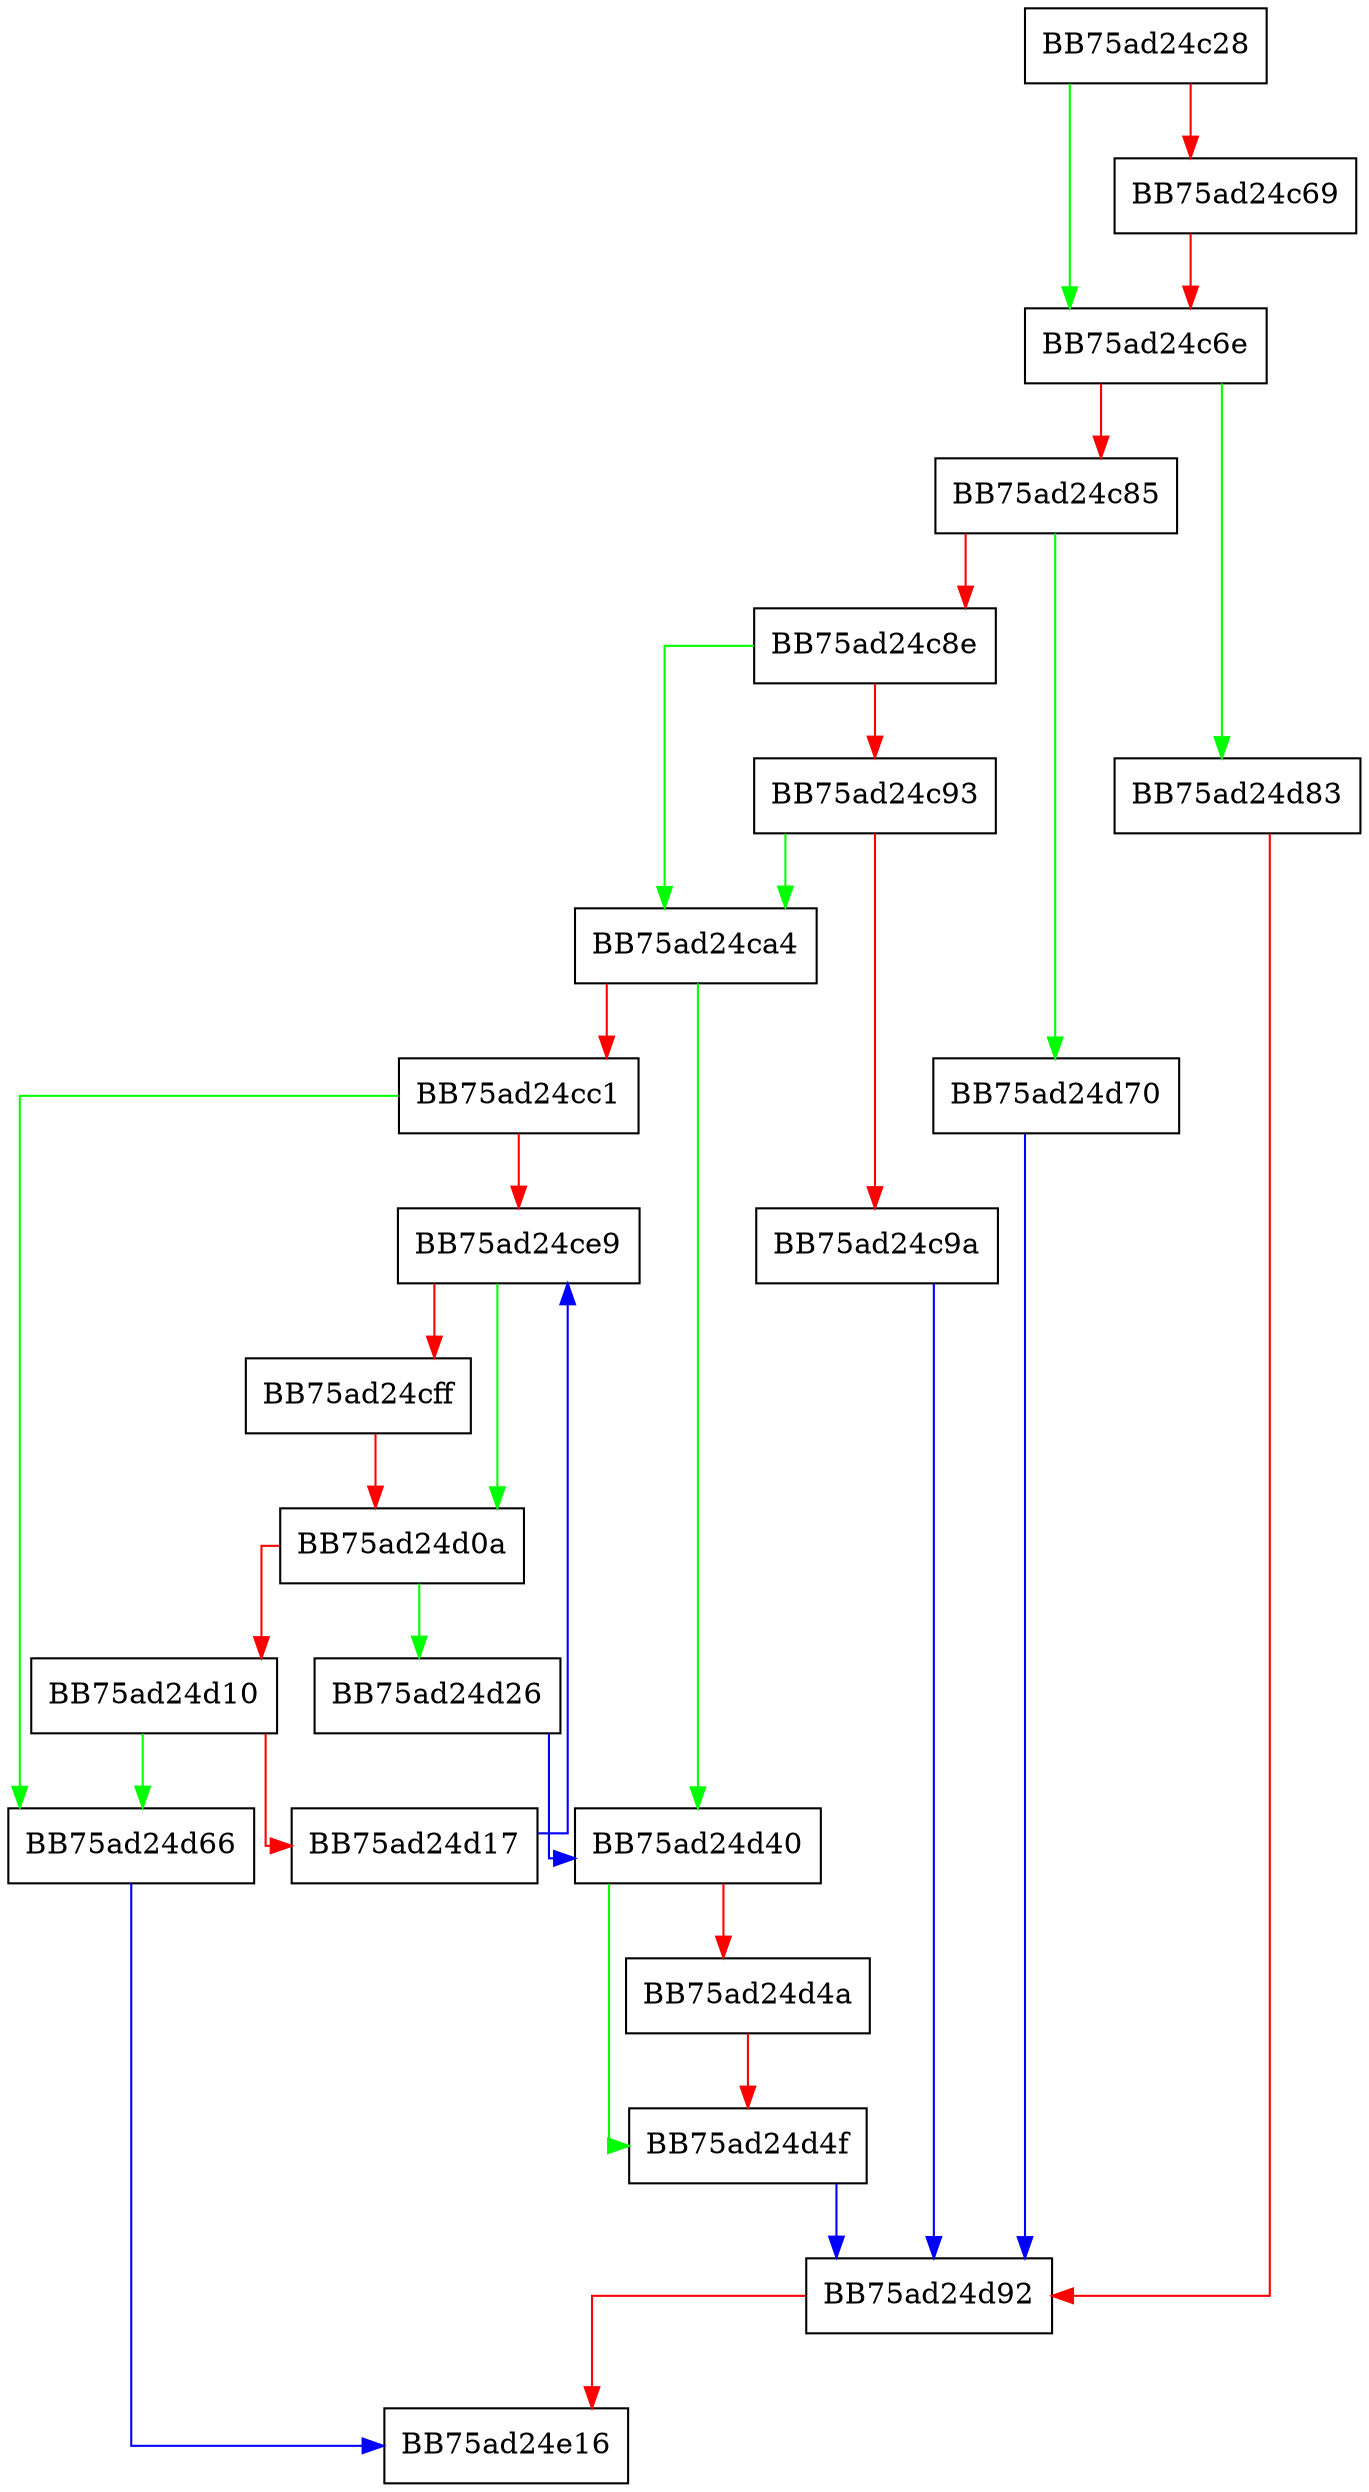 digraph unload_single_page {
  node [shape="box"];
  graph [splines=ortho];
  BB75ad24c28 -> BB75ad24c6e [color="green"];
  BB75ad24c28 -> BB75ad24c69 [color="red"];
  BB75ad24c69 -> BB75ad24c6e [color="red"];
  BB75ad24c6e -> BB75ad24d83 [color="green"];
  BB75ad24c6e -> BB75ad24c85 [color="red"];
  BB75ad24c85 -> BB75ad24d70 [color="green"];
  BB75ad24c85 -> BB75ad24c8e [color="red"];
  BB75ad24c8e -> BB75ad24ca4 [color="green"];
  BB75ad24c8e -> BB75ad24c93 [color="red"];
  BB75ad24c93 -> BB75ad24ca4 [color="green"];
  BB75ad24c93 -> BB75ad24c9a [color="red"];
  BB75ad24c9a -> BB75ad24d92 [color="blue"];
  BB75ad24ca4 -> BB75ad24d40 [color="green"];
  BB75ad24ca4 -> BB75ad24cc1 [color="red"];
  BB75ad24cc1 -> BB75ad24d66 [color="green"];
  BB75ad24cc1 -> BB75ad24ce9 [color="red"];
  BB75ad24ce9 -> BB75ad24d0a [color="green"];
  BB75ad24ce9 -> BB75ad24cff [color="red"];
  BB75ad24cff -> BB75ad24d0a [color="red"];
  BB75ad24d0a -> BB75ad24d26 [color="green"];
  BB75ad24d0a -> BB75ad24d10 [color="red"];
  BB75ad24d10 -> BB75ad24d66 [color="green"];
  BB75ad24d10 -> BB75ad24d17 [color="red"];
  BB75ad24d17 -> BB75ad24ce9 [color="blue"];
  BB75ad24d26 -> BB75ad24d40 [color="blue"];
  BB75ad24d40 -> BB75ad24d4f [color="green"];
  BB75ad24d40 -> BB75ad24d4a [color="red"];
  BB75ad24d4a -> BB75ad24d4f [color="red"];
  BB75ad24d4f -> BB75ad24d92 [color="blue"];
  BB75ad24d66 -> BB75ad24e16 [color="blue"];
  BB75ad24d70 -> BB75ad24d92 [color="blue"];
  BB75ad24d83 -> BB75ad24d92 [color="red"];
  BB75ad24d92 -> BB75ad24e16 [color="red"];
}